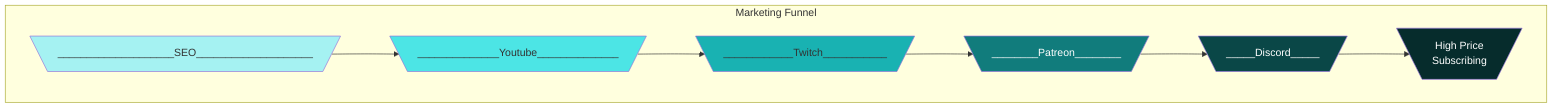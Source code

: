 %% Code for flowchart below
graph TD
    subgraph Marketing Funnel
    a2[\____________________SEO____________________/]
    a2-->yt[\______________Youtube______________/]
    yt-->twitch[\____________Twitch___________/]
    twitch-->a5[\________Patreon________/]
    a5-->discord[\_____Discord_____/]
    discord-->a[\High Price<br> Subscribing/]
    end


    style a2 fill:#A5F2F2;
    style yt fill:#4CE5E5;
    style twitch fill:#19B2B2;
    style a5 fill:#117C7C,color:white;
    style discord fill:#0A4747,color:white;
    classDef b6 fill:#062C2C,color:white;
    class a b6